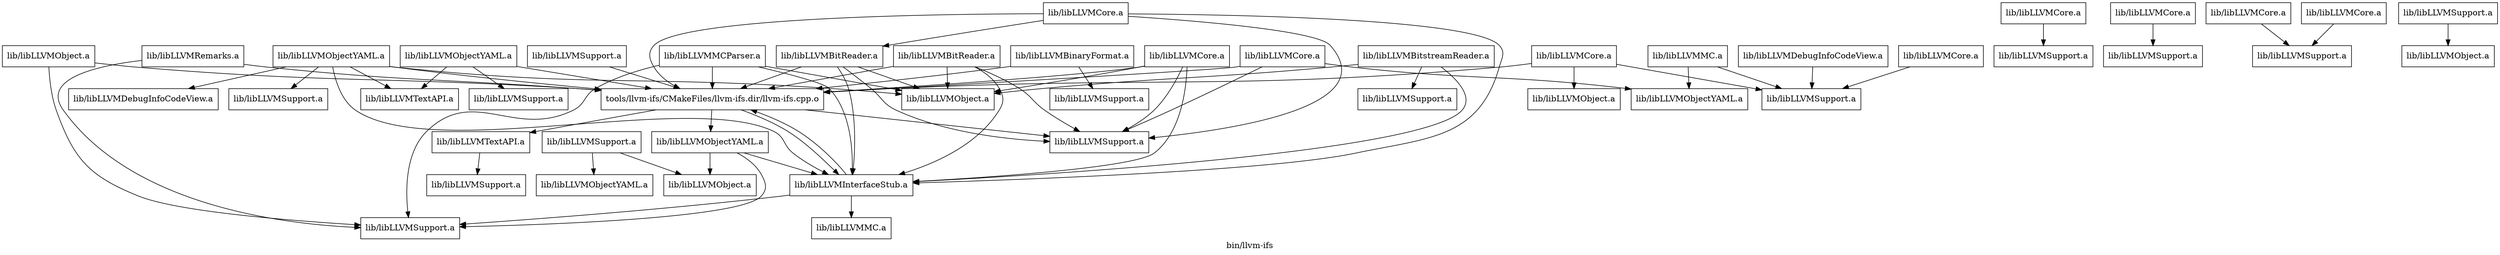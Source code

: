 digraph "bin/llvm-ifs" {
	label="bin/llvm-ifs";

	Node0x55a90a3482e0 [shape=record,shape=record,label="{tools/llvm-ifs/CMakeFiles/llvm-ifs.dir/llvm-ifs.cpp.o}"];
	Node0x55a90a3482e0 -> Node0x55a90a346a18;
	Node0x55a90a3482e0 -> Node0x55a90a349798;
	Node0x55a90a3482e0 -> Node0x55a90a349868;
	Node0x55a90a3482e0 -> Node0x55a90a345018;
	Node0x55a90a346a18 [shape=record,shape=record,label="{lib/libLLVMInterfaceStub.a}"];
	Node0x55a90a346a18 -> Node0x55a90a3482e0;
	Node0x55a90a346a18 -> Node0x55a90a345e50;
	Node0x55a90a346a18 -> Node0x55a90a3427e0;
	Node0x55a90a349798 [shape=record,shape=record,label="{lib/libLLVMSupport.a}"];
	Node0x55a90a349868 [shape=record,shape=record,label="{lib/libLLVMTextAPI.a}"];
	Node0x55a90a349868 -> Node0x55a90a347238;
	Node0x55a90a345018 [shape=record,shape=record,label="{lib/libLLVMObjectYAML.a}"];
	Node0x55a90a345018 -> Node0x55a90a346a18;
	Node0x55a90a345018 -> Node0x55a90a33fd38;
	Node0x55a90a345018 -> Node0x55a90a345e50;
	Node0x55a90a345e50 [shape=record,shape=record,label="{lib/libLLVMSupport.a}"];
	Node0x55a90a3427e0 [shape=record,shape=record,label="{lib/libLLVMMC.a}"];
	Node0x55a90a345aa8 [shape=record,shape=record,label="{lib/libLLVMObject.a}"];
	Node0x55a90a345aa8 -> Node0x55a90a3482e0;
	Node0x55a90a345aa8 -> Node0x55a90a345e50;
	Node0x55a90a347238 [shape=record,shape=record,label="{lib/libLLVMSupport.a}"];
	Node0x55a90a33fd38 [shape=record,shape=record,label="{lib/libLLVMObject.a}"];
	Node0x55a90a3490b0 [shape=record,shape=record,label="{lib/libLLVMSupport.a}"];
	Node0x55a90a3490b0 -> Node0x55a90a33fd38;
	Node0x55a90a3490b0 -> Node0x55a90a341530;
	Node0x55a90a341530 [shape=record,shape=record,label="{lib/libLLVMObjectYAML.a}"];
	Node0x55a90a34a0f0 [shape=record,shape=record,label="{lib/libLLVMObjectYAML.a}"];
	Node0x55a90a34a0f0 -> Node0x55a90a3482e0;
	Node0x55a90a34a0f0 -> Node0x55a90a346a18;
	Node0x55a90a34a0f0 -> Node0x55a90a34bc90;
	Node0x55a90a34a0f0 -> Node0x55a90a341598;
	Node0x55a90a34a0f0 -> Node0x55a90a3457d0;
	Node0x55a90a34a0f0 -> Node0x55a90a344cd8;
	Node0x55a90a34bc90 [shape=record,shape=record,label="{lib/libLLVMObject.a}"];
	Node0x55a90a341598 [shape=record,shape=record,label="{lib/libLLVMSupport.a}"];
	Node0x55a90a3457d0 [shape=record,shape=record,label="{lib/libLLVMTextAPI.a}"];
	Node0x55a90a344cd8 [shape=record,shape=record,label="{lib/libLLVMDebugInfoCodeView.a}"];
	Node0x55a90a3474a8 [shape=record,shape=record,label="{lib/libLLVMObjectYAML.a}"];
	Node0x55a90a3474a8 -> Node0x55a90a3482e0;
	Node0x55a90a3474a8 -> Node0x55a90a343ea0;
	Node0x55a90a3474a8 -> Node0x55a90a3457d0;
	Node0x55a90a343ea0 [shape=record,shape=record,label="{lib/libLLVMSupport.a}"];
	Node0x55a90a342848 [shape=record,shape=record,label="{lib/libLLVMBitReader.a}"];
	Node0x55a90a342848 -> Node0x55a90a3482e0;
	Node0x55a90a342848 -> Node0x55a90a346a18;
	Node0x55a90a342848 -> Node0x55a90a34bc90;
	Node0x55a90a342848 -> Node0x55a90a349798;
	Node0x55a90a34b3a0 [shape=record,shape=record,label="{lib/libLLVMBitReader.a}"];
	Node0x55a90a34b3a0 -> Node0x55a90a3482e0;
	Node0x55a90a34b3a0 -> Node0x55a90a346a18;
	Node0x55a90a34b3a0 -> Node0x55a90a34bc90;
	Node0x55a90a34b3a0 -> Node0x55a90a349798;
	Node0x55a90a346058 [shape=record,shape=record,label="{lib/libLLVMCore.a}"];
	Node0x55a90a346058 -> Node0x55a90a3482e0;
	Node0x55a90a346058 -> Node0x55a90a348758;
	Node0x55a90a346058 -> Node0x55a90a345838;
	Node0x55a90a348758 [shape=record,shape=record,label="{lib/libLLVMObject.a}"];
	Node0x55a90a345838 [shape=record,shape=record,label="{lib/libLLVMSupport.a}"];
	Node0x55a90a3479f0 [shape=record,shape=record,label="{lib/libLLVMCore.a}"];
	Node0x55a90a3479f0 -> Node0x55a90a3454f8;
	Node0x55a90a3454f8 [shape=record,shape=record,label="{lib/libLLVMSupport.a}"];
	Node0x55a90a342f30 [shape=record,shape=record,label="{lib/libLLVMCore.a}"];
	Node0x55a90a342f30 -> Node0x55a90a349b40;
	Node0x55a90a349b40 [shape=record,shape=record,label="{lib/libLLVMSupport.a}"];
	Node0x55a90a349730 [shape=record,shape=record,label="{lib/libLLVMCore.a}"];
	Node0x55a90a349730 -> Node0x55a90a345838;
	Node0x55a90a34b880 [shape=record,shape=record,label="{lib/libLLVMCore.a}"];
	Node0x55a90a34b880 -> Node0x55a90a34a088;
	Node0x55a90a34a088 [shape=record,shape=record,label="{lib/libLLVMSupport.a}"];
	Node0x55a90a341f58 [shape=record,shape=record,label="{lib/libLLVMSupport.a}"];
	Node0x55a90a341f58 -> Node0x55a90a34b268;
	Node0x55a90a34b268 [shape=record,shape=record,label="{lib/libLLVMObject.a}"];
	Node0x55a90a340e48 [shape=record,shape=record,label="{lib/libLLVMCore.a}"];
	Node0x55a90a340e48 -> Node0x55a90a3482e0;
	Node0x55a90a340e48 -> Node0x55a90a346a18;
	Node0x55a90a340e48 -> Node0x55a90a349798;
	Node0x55a90a340e48 -> Node0x55a90a342848;
	Node0x55a90a340b70 [shape=record,shape=record,label="{lib/libLLVMSupport.a}"];
	Node0x55a90a340b70 -> Node0x55a90a3482e0;
	Node0x55a90a33f1d8 [shape=record,shape=record,label="{lib/libLLVMCore.a}"];
	Node0x55a90a33f1d8 -> Node0x55a90a34a088;
	Node0x55a90a347510 [shape=record,shape=record,label="{lib/libLLVMCore.a}"];
	Node0x55a90a347510 -> Node0x55a90a3482e0;
	Node0x55a90a347510 -> Node0x55a90a346a18;
	Node0x55a90a347510 -> Node0x55a90a34bc90;
	Node0x55a90a347510 -> Node0x55a90a349798;
	Node0x55a90a345b10 [shape=record,shape=record,label="{lib/libLLVMCore.a}"];
	Node0x55a90a345b10 -> Node0x55a90a3482e0;
	Node0x55a90a345b10 -> Node0x55a90a349798;
	Node0x55a90a345b10 -> Node0x55a90a33f240;
	Node0x55a90a33f240 [shape=record,shape=record,label="{lib/libLLVMObjectYAML.a}"];
	Node0x55a90a346dc0 [shape=record,shape=record,label="{lib/libLLVMRemarks.a}"];
	Node0x55a90a346dc0 -> Node0x55a90a3482e0;
	Node0x55a90a346dc0 -> Node0x55a90a345e50;
	Node0x55a90a33f580 [shape=record,shape=record,label="{lib/libLLVMBitstreamReader.a}"];
	Node0x55a90a33f580 -> Node0x55a90a346a18;
	Node0x55a90a33f580 -> Node0x55a90a34bc90;
	Node0x55a90a33f580 -> Node0x55a90a341188;
	Node0x55a90a341188 [shape=record,shape=record,label="{lib/libLLVMSupport.a}"];
	Node0x55a90a33ed60 [shape=record,shape=record,label="{lib/libLLVMMCParser.a}"];
	Node0x55a90a33ed60 -> Node0x55a90a3482e0;
	Node0x55a90a33ed60 -> Node0x55a90a346a18;
	Node0x55a90a33ed60 -> Node0x55a90a34bc90;
	Node0x55a90a33ed60 -> Node0x55a90a345e50;
	Node0x55a90a343888 [shape=record,shape=record,label="{lib/libLLVMMC.a}"];
	Node0x55a90a343888 -> Node0x55a90a345838;
	Node0x55a90a343888 -> Node0x55a90a33f240;
	Node0x55a90a340c40 [shape=record,shape=record,label="{lib/libLLVMBinaryFormat.a}"];
	Node0x55a90a340c40 -> Node0x55a90a3482e0;
	Node0x55a90a340c40 -> Node0x55a90a346128;
	Node0x55a90a346128 [shape=record,shape=record,label="{lib/libLLVMSupport.a}"];
	Node0x55a90a345080 [shape=record,shape=record,label="{lib/libLLVMDebugInfoCodeView.a}"];
	Node0x55a90a345080 -> Node0x55a90a345838;
}
